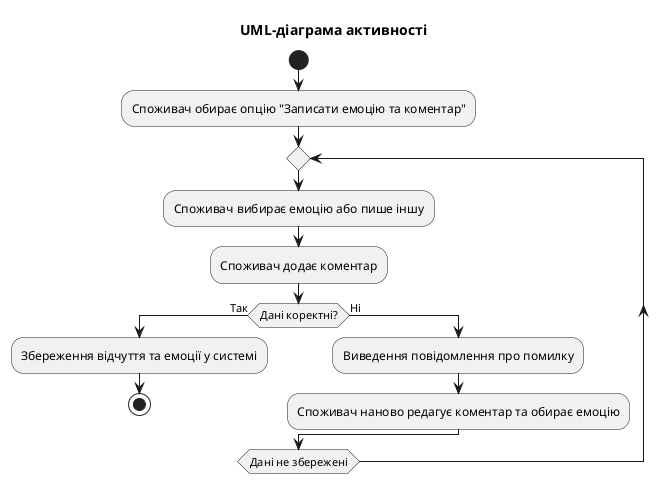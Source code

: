 @startuml

title UML-діаграма активності

start

:Споживач обирає опцію "Записати емоцію та коментар";

repeat
  :Споживач вибирає емоцію або пише іншу;
  :Споживач додає коментар;

  if (Дані коректні?) then (Так)
    :Збереження відчуття та емоції у системі;
    stop
  else (Ні)
    :Виведення повідомлення про помилку;
    :Споживач наново редагує коментар та обирає емоцію;
  endif
repeat while (Дані не збережені)

@enduml
